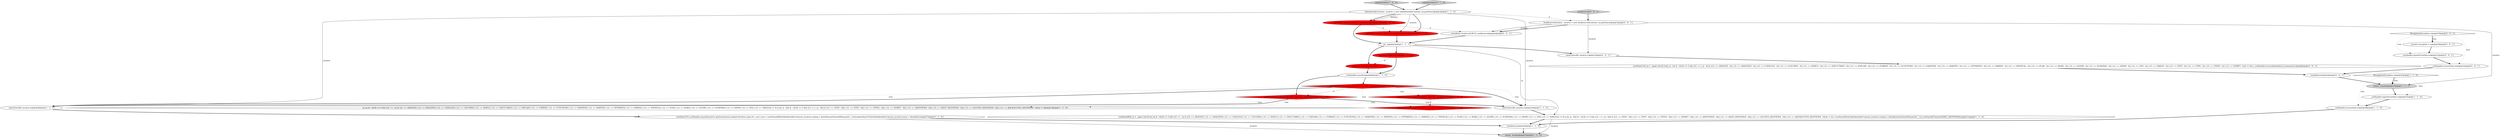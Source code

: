 digraph {
15 [style = filled, label = "TableIdentifierContext _localctx = new TableIdentifierContext(_ctx,getState())@@@3@@@['1', '1', '0']", fillcolor = white, shape = ellipse image = "AAA0AAABBB1BBB"];
3 [style = filled, label = "getInterpreter().adaptivePredict(_input,95,_ctx)@@@30@@@['1', '0', '0']", fillcolor = red, shape = diamond image = "AAA1AAABBB1BBB"];
4 [style = filled, label = "RecognitionException re@@@45@@@['1', '1', '0']", fillcolor = white, shape = diamond image = "AAA0AAABBB1BBB"];
27 [style = filled, label = "RecognitionException re@@@19@@@['0', '0', '1']", fillcolor = white, shape = diamond image = "AAA0AAABBB3BBB"];
22 [style = filled, label = "getInterpreter().adaptivePredict(_input,91,_ctx)@@@30@@@['0', '1', '0']", fillcolor = red, shape = diamond image = "AAA1AAABBB2BBB"];
33 [style = filled, label = "nonReserved['0', '0', '1']", fillcolor = lightgray, shape = diamond image = "AAA0AAABBB3BBB"];
10 [style = filled, label = "return _localctx@@@27@@@['1', '1', '1']", fillcolor = lightgray, shape = ellipse image = "AAA0AAABBB1BBB"];
14 [style = filled, label = "_errHandler.reportError(this,re)@@@47@@@['1', '1', '0']", fillcolor = white, shape = ellipse image = "AAA0AAABBB1BBB"];
11 [style = filled, label = "getInterpreter().adaptivePredict(_input,96,_ctx)@@@9@@@['1', '0', '0']", fillcolor = red, shape = diamond image = "AAA1AAABBB1BBB"];
5 [style = filled, label = "tableIdentifier['1', '0', '0']", fillcolor = lightgray, shape = diamond image = "AAA0AAABBB1BBB"];
25 [style = filled, label = "enterRule(_localctx,94,RULE_nonReserved)@@@4@@@['0', '0', '1']", fillcolor = white, shape = ellipse image = "AAA0AAABBB3BBB"];
16 [style = filled, label = "int _la@@@5@@@['1', '1', '1']", fillcolor = white, shape = ellipse image = "AAA0AAABBB1BBB"];
30 [style = filled, label = "NonReservedContext _localctx = new NonReservedContext(_ctx,getState())@@@3@@@['0', '0', '1']", fillcolor = white, shape = ellipse image = "AAA0AAABBB3BBB"];
23 [style = filled, label = "tableIdentifier['0', '1', '0']", fillcolor = lightgray, shape = diamond image = "AAA0AAABBB2BBB"];
20 [style = filled, label = "setState(704)@@@7@@@['0', '1', '0']", fillcolor = red, shape = ellipse image = "AAA1AAABBB2BBB"];
24 [style = filled, label = "_localctx.exception = re@@@20@@@['0', '0', '1']", fillcolor = white, shape = ellipse image = "AAA0AAABBB3BBB"];
18 [style = filled, label = "_errHandler.recover(this,re)@@@48@@@['1', '1', '0']", fillcolor = white, shape = ellipse image = "AAA0AAABBB1BBB"];
19 [style = filled, label = "getInterpreter().adaptivePredict(_input,92,_ctx)@@@9@@@['0', '1', '0']", fillcolor = red, shape = diamond image = "AAA1AAABBB2BBB"];
13 [style = filled, label = "enterOuterAlt(_localctx,2)@@@26@@@['1', '1', '0']", fillcolor = white, shape = ellipse image = "AAA0AAABBB1BBB"];
29 [style = filled, label = "{exitRule()}@@@24@@@['0', '0', '1']", fillcolor = white, shape = ellipse image = "AAA0AAABBB3BBB"];
7 [style = filled, label = "setState(708)@@@7@@@['1', '0', '0']", fillcolor = red, shape = ellipse image = "AAA1AAABBB1BBB"];
31 [style = filled, label = "enterOuterAlt(_localctx,1)@@@7@@@['0', '0', '1']", fillcolor = white, shape = ellipse image = "AAA0AAABBB3BBB"];
17 [style = filled, label = "{setState(695)_la = _input.LA(1)if ((((_la) & ~0x3f) == 0 && ((1L << _la) & ((1L << ANALYZE) | (1L << ANALYZED) | (1L << CATALOGS) | (1L << COLUMNS) | (1L << DEBUG) | (1L << EXECUTABLE) | (1L << EXPLAIN) | (1L << FORMAT) | (1L << FUNCTIONS) | (1L << GRAPHVIZ) | (1L << MAPPED) | (1L << OPTIMIZED) | (1L << PARSED) | (1L << PHYSICAL) | (1L << PLAN) | (1L << RLIKE) | (1L << QUERY) | (1L << SCHEMAS) | (1L << SHOW) | (1L << SYS) | (1L << TABLES))) != 0) || ((((_la - 64)) & ~0x3f) == 0 && ((1L << (_la - 64)) & ((1L << (TEXT - 64)) | (1L << (TYPE - 64)) | (1L << (TYPES - 64)) | (1L << (VERIFY - 64)) | (1L << (IDENTIFIER - 64)) | (1L << (DIGIT_IDENTIFIER - 64)) | (1L << (QUOTED_IDENTIFIER - 64)) | (1L << (BACKQUOTED_IDENTIFIER - 64)))) != 0)) {{setState(692)((TableIdentifierContext)_localctx).catalog = identifier()setState(693)match(T__3)}}setState(697)match(TABLE_IDENTIFIER)}@@@11@@@['1', '1', '0']", fillcolor = white, shape = ellipse image = "AAA0AAABBB1BBB"];
21 [style = filled, label = "enterRule(_localctx,86,RULE_tableIdentifier)@@@4@@@['0', '1', '0']", fillcolor = red, shape = ellipse image = "AAA1AAABBB2BBB"];
28 [style = filled, label = "_errHandler.recover(this,re)@@@22@@@['0', '0', '1']", fillcolor = white, shape = ellipse image = "AAA0AAABBB3BBB"];
32 [style = filled, label = "_errHandler.reportError(this,re)@@@21@@@['0', '0', '1']", fillcolor = white, shape = ellipse image = "AAA0AAABBB3BBB"];
0 [style = filled, label = "_errHandler.sync(this)@@@8@@@['1', '1', '0']", fillcolor = white, shape = ellipse image = "AAA0AAABBB1BBB"];
6 [style = filled, label = "{exitRule()}@@@50@@@['1', '1', '0']", fillcolor = white, shape = ellipse image = "AAA0AAABBB1BBB"];
2 [style = filled, label = "return _localctx@@@53@@@['1', '1', '0']", fillcolor = lightgray, shape = ellipse image = "AAA0AAABBB1BBB"];
9 [style = filled, label = "enterOuterAlt(_localctx,1)@@@10@@@['1', '1', '0']", fillcolor = white, shape = ellipse image = "AAA0AAABBB1BBB"];
12 [style = filled, label = "(((_la) & ~0x3f) == 0 && ((1L << _la) & ((1L << ANALYZE) | (1L << ANALYZED) | (1L << CATALOGS) | (1L << COLUMNS) | (1L << DEBUG) | (1L << EXECUTABLE) | (1L << EXPLAIN) | (1L << FORMAT) | (1L << FUNCTIONS) | (1L << GRAPHVIZ) | (1L << MAPPED) | (1L << OPTIMIZED) | (1L << PARSED) | (1L << PHYSICAL) | (1L << PLAN) | (1L << RLIKE) | (1L << QUERY) | (1L << SCHEMAS) | (1L << SHOW) | (1L << SYS) | (1L << TABLES))) != 0) || ((((_la - 64)) & ~0x3f) == 0 && ((1L << (_la - 64)) & ((1L << (TEXT - 64)) | (1L << (TYPE - 64)) | (1L << (TYPES - 64)) | (1L << (VERIFY - 64)) | (1L << (IDENTIFIER - 64)) | (1L << (DIGIT_IDENTIFIER - 64)) | (1L << (QUOTED_IDENTIFIER - 64)) | (1L << (BACKQUOTED_IDENTIFIER - 64)))) != 0)@@@14@@@['1', '1', '0']", fillcolor = white, shape = diamond image = "AAA0AAABBB1BBB"];
8 [style = filled, label = "enterRule(_localctx,84,RULE_tableIdentifier)@@@4@@@['1', '0', '0']", fillcolor = red, shape = ellipse image = "AAA1AAABBB1BBB"];
1 [style = filled, label = "{setState(701)_errHandler.sync(this)switch (getInterpreter().adaptivePredict(_input,91,_ctx)) {case 1:{setState(698)((TableIdentifierContext)_localctx).catalog = identifier()setState(699)match(T__3)}breaksetState(703)((TableIdentifierContext)_localctx).name = identifier()}@@@27@@@['1', '1', '0']", fillcolor = white, shape = ellipse image = "AAA0AAABBB1BBB"];
26 [style = filled, label = "{setState(725)_la = _input.LA(1)if (!(((((_la - 6)) & ~0x3f) == 0 && ((1L << (_la - 6)) & ((1L << (ANALYZE - 6)) | (1L << (ANALYZED - 6)) | (1L << (CATALOGS - 6)) | (1L << (COLUMNS - 6)) | (1L << (DEBUG - 6)) | (1L << (EXECUTABLE - 6)) | (1L << (EXPLAIN - 6)) | (1L << (FORMAT - 6)) | (1L << (FUNCTIONS - 6)) | (1L << (GRAPHVIZ - 6)) | (1L << (MAPPED - 6)) | (1L << (OPTIMIZED - 6)) | (1L << (PARSED - 6)) | (1L << (PHYSICAL - 6)) | (1L << (PLAN - 6)) | (1L << (RLIKE - 6)) | (1L << (QUERY - 6)) | (1L << (SCHEMAS - 6)) | (1L << (SHOW - 6)) | (1L << (SYS - 6)) | (1L << (TABLES - 6)) | (1L << (TEXT - 6)) | (1L << (TYPE - 6)) | (1L << (TYPES - 6)) | (1L << (VERIFY - 6)))) != 0))) {_errHandler.recoverInline(this)}{consume()}}@@@8@@@['0', '0', '1']", fillcolor = white, shape = ellipse image = "AAA0AAABBB3BBB"];
4->10 [style = bold, label=""];
8->16 [style = bold, label=""];
28->29 [style = bold, label=""];
4->18 [style = dotted, label="true"];
15->9 [style = solid, label="_localctx"];
27->32 [style = dotted, label="true"];
17->2 [style = solid, label="_localctx"];
17->6 [style = bold, label=""];
10->14 [style = bold, label=""];
0->19 [style = bold, label=""];
15->21 [style = bold, label=""];
4->10 [style = dotted, label="true"];
26->29 [style = bold, label=""];
20->0 [style = bold, label=""];
24->32 [style = bold, label=""];
11->12 [style = dotted, label="true"];
16->7 [style = bold, label=""];
23->15 [style = bold, label=""];
15->30 [style = dashed, label="0"];
19->12 [style = dotted, label="true"];
0->11 [style = bold, label=""];
5->15 [style = bold, label=""];
9->17 [style = bold, label=""];
30->25 [style = bold, label=""];
7->0 [style = bold, label=""];
11->9 [style = dotted, label="true"];
19->13 [style = dotted, label="true"];
27->24 [style = dotted, label="true"];
11->13 [style = dotted, label="true"];
3->22 [style = dashed, label="0"];
8->21 [style = dashed, label="0"];
4->14 [style = dotted, label="true"];
11->9 [style = bold, label=""];
25->16 [style = bold, label=""];
15->21 [style = solid, label="_localctx"];
16->17 [style = solid, label="_la"];
13->1 [style = bold, label=""];
6->2 [style = bold, label=""];
27->28 [style = dotted, label="true"];
30->31 [style = solid, label="_localctx"];
31->26 [style = bold, label=""];
1->6 [style = bold, label=""];
19->13 [style = bold, label=""];
19->9 [style = bold, label=""];
18->6 [style = bold, label=""];
11->19 [style = dashed, label="0"];
15->13 [style = solid, label="_localctx"];
16->31 [style = bold, label=""];
15->8 [style = solid, label="_localctx"];
11->13 [style = bold, label=""];
19->9 [style = dotted, label="true"];
19->22 [style = dotted, label="true"];
33->30 [style = bold, label=""];
21->16 [style = bold, label=""];
30->10 [style = solid, label="_localctx"];
29->10 [style = bold, label=""];
8->25 [style = dashed, label="0"];
14->18 [style = bold, label=""];
27->24 [style = bold, label=""];
30->25 [style = solid, label="_localctx"];
16->20 [style = bold, label=""];
11->3 [style = dotted, label="true"];
32->28 [style = bold, label=""];
7->20 [style = dashed, label="0"];
15->8 [style = bold, label=""];
1->2 [style = solid, label="_localctx"];
}
